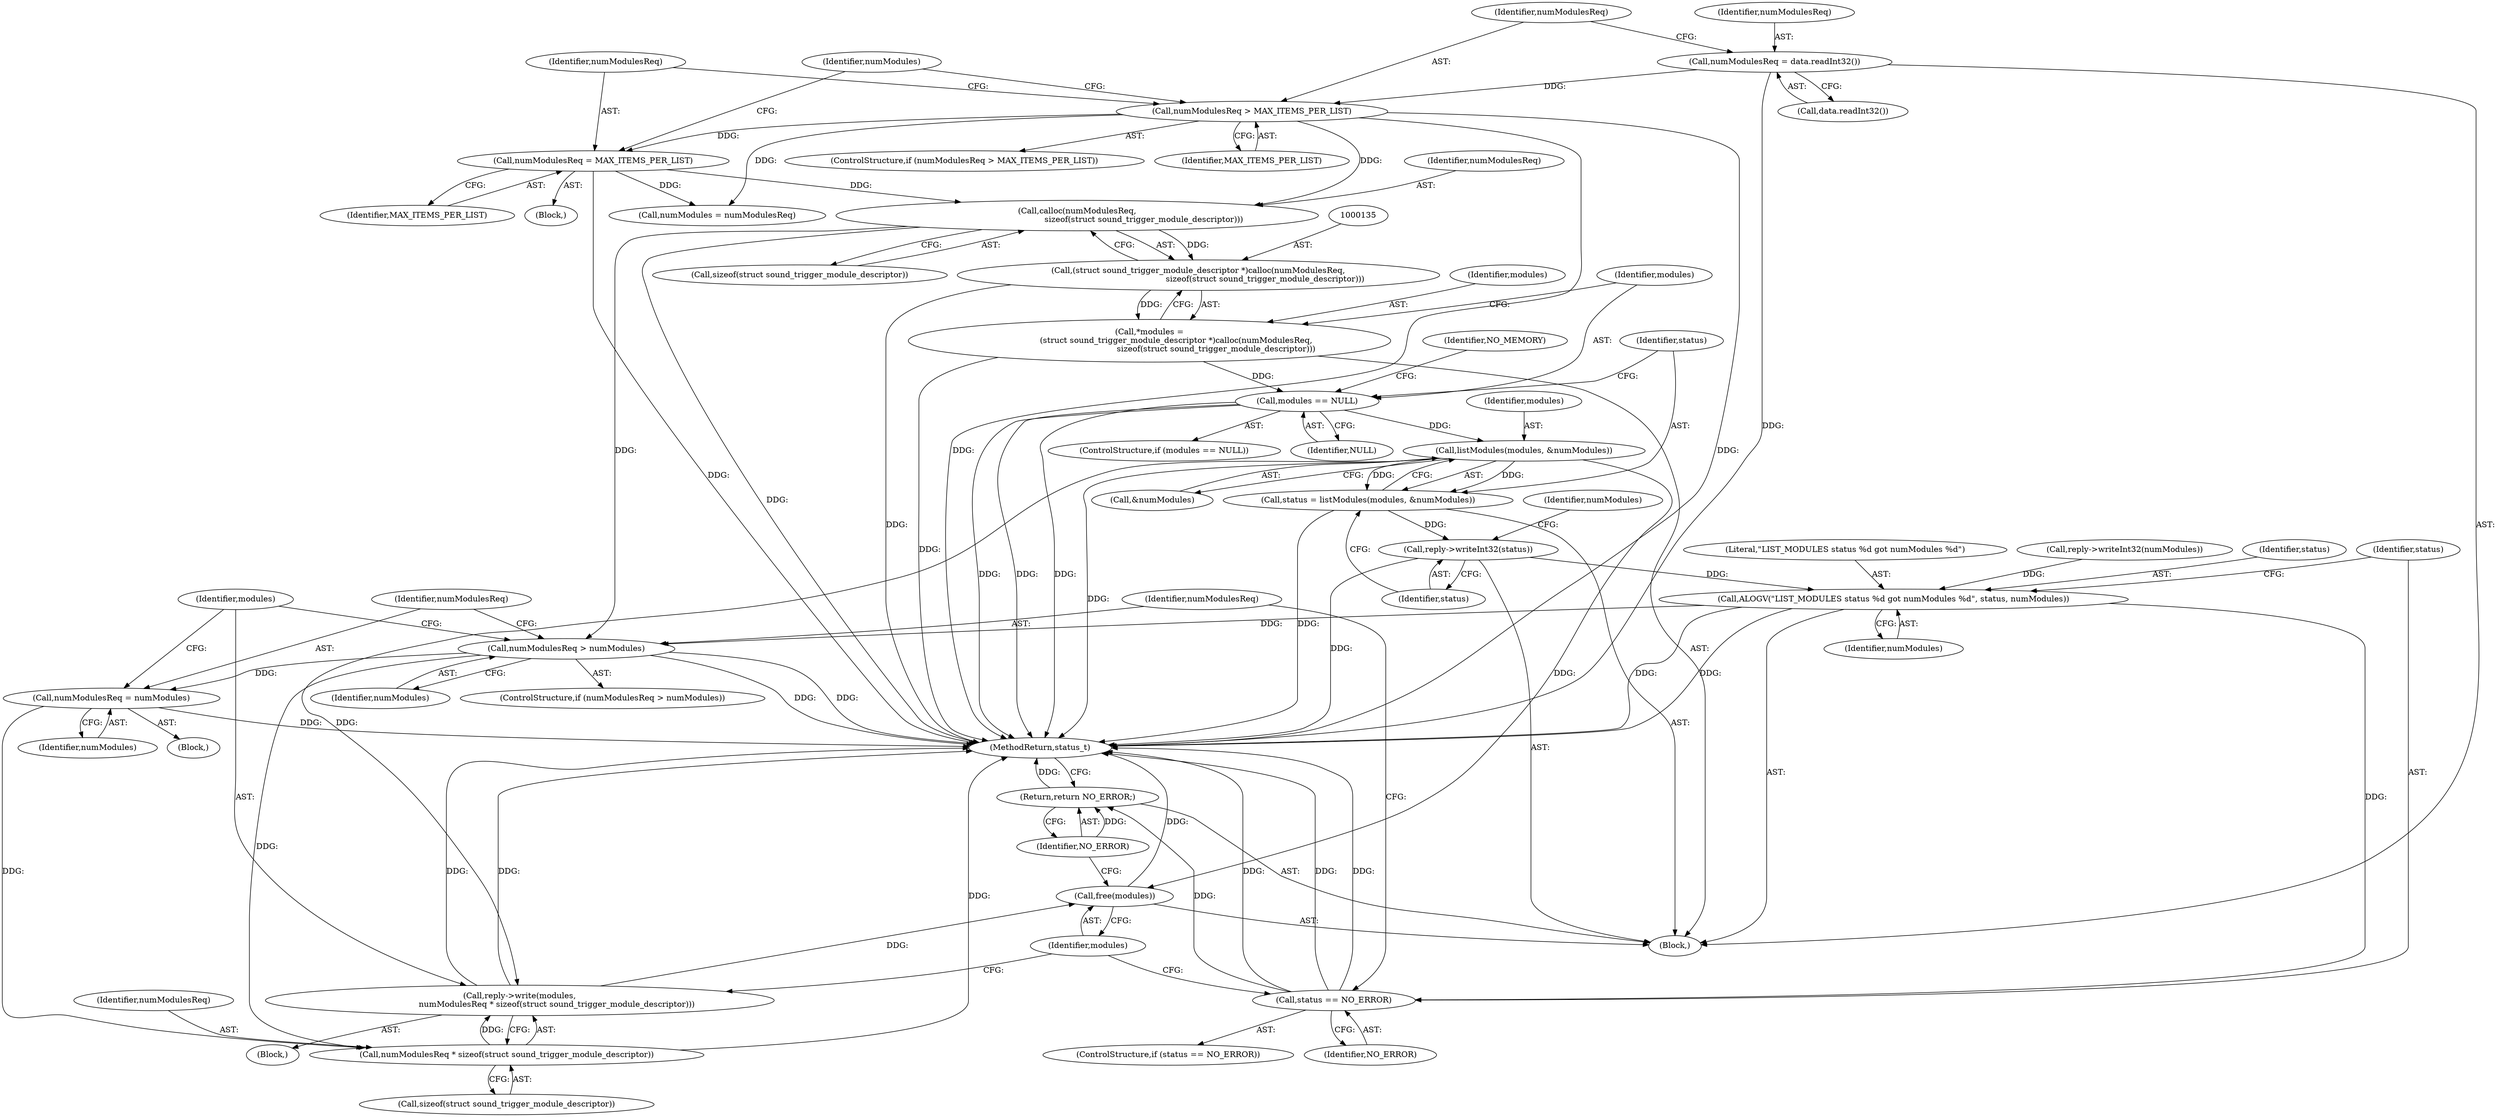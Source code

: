 digraph "0_Android_b9096dc@API" {
"1000136" [label="(Call,calloc(numModulesReq,\n                                                    sizeof(struct sound_trigger_module_descriptor)))"];
"1000124" [label="(Call,numModulesReq = MAX_ITEMS_PER_LIST)"];
"1000120" [label="(Call,numModulesReq > MAX_ITEMS_PER_LIST)"];
"1000116" [label="(Call,numModulesReq = data.readInt32())"];
"1000134" [label="(Call,(struct sound_trigger_module_descriptor *)calloc(numModulesReq,\n                                                    sizeof(struct sound_trigger_module_descriptor)))"];
"1000132" [label="(Call,*modules =\n                     (struct sound_trigger_module_descriptor *)calloc(numModulesReq,\n                                                    sizeof(struct sound_trigger_module_descriptor)))"];
"1000141" [label="(Call,modules == NULL)"];
"1000154" [label="(Call,listModules(modules, &numModules))"];
"1000152" [label="(Call,status = listModules(modules, &numModules))"];
"1000158" [label="(Call,reply->writeInt32(status))"];
"1000162" [label="(Call,ALOGV(\"LIST_MODULES status %d got numModules %d\", status, numModules))"];
"1000167" [label="(Call,status == NO_ERROR)"];
"1000187" [label="(Return,return NO_ERROR;)"];
"1000172" [label="(Call,numModulesReq > numModules)"];
"1000176" [label="(Call,numModulesReq = numModules)"];
"1000181" [label="(Call,numModulesReq * sizeof(struct sound_trigger_module_descriptor))"];
"1000179" [label="(Call,reply->write(modules,\n                             numModulesReq * sizeof(struct sound_trigger_module_descriptor)))"];
"1000185" [label="(Call,free(modules))"];
"1000128" [label="(Call,numModules = numModulesReq)"];
"1000146" [label="(Identifier,NO_MEMORY)"];
"1000175" [label="(Block,)"];
"1000178" [label="(Identifier,numModules)"];
"1000154" [label="(Call,listModules(modules, &numModules))"];
"1000181" [label="(Call,numModulesReq * sizeof(struct sound_trigger_module_descriptor))"];
"1000177" [label="(Identifier,numModulesReq)"];
"1000126" [label="(Identifier,MAX_ITEMS_PER_LIST)"];
"1000136" [label="(Call,calloc(numModulesReq,\n                                                    sizeof(struct sound_trigger_module_descriptor)))"];
"1000186" [label="(Identifier,modules)"];
"1000116" [label="(Call,numModulesReq = data.readInt32())"];
"1000138" [label="(Call,sizeof(struct sound_trigger_module_descriptor))"];
"1000110" [label="(Block,)"];
"1000171" [label="(ControlStructure,if (numModulesReq > numModules))"];
"1000118" [label="(Call,data.readInt32())"];
"1000155" [label="(Identifier,modules)"];
"1000156" [label="(Call,&numModules)"];
"1000137" [label="(Identifier,numModulesReq)"];
"1000121" [label="(Identifier,numModulesReq)"];
"1000187" [label="(Return,return NO_ERROR;)"];
"1000173" [label="(Identifier,numModulesReq)"];
"1000119" [label="(ControlStructure,if (numModulesReq > MAX_ITEMS_PER_LIST))"];
"1000172" [label="(Call,numModulesReq > numModules)"];
"1000123" [label="(Block,)"];
"1000122" [label="(Identifier,MAX_ITEMS_PER_LIST)"];
"1000141" [label="(Call,modules == NULL)"];
"1000163" [label="(Literal,\"LIST_MODULES status %d got numModules %d\")"];
"1000182" [label="(Identifier,numModulesReq)"];
"1000120" [label="(Call,numModulesReq > MAX_ITEMS_PER_LIST)"];
"1000162" [label="(Call,ALOGV(\"LIST_MODULES status %d got numModules %d\", status, numModules))"];
"1000257" [label="(MethodReturn,status_t)"];
"1000160" [label="(Call,reply->writeInt32(numModules))"];
"1000166" [label="(ControlStructure,if (status == NO_ERROR))"];
"1000117" [label="(Identifier,numModulesReq)"];
"1000129" [label="(Identifier,numModules)"];
"1000176" [label="(Call,numModulesReq = numModules)"];
"1000152" [label="(Call,status = listModules(modules, &numModules))"];
"1000174" [label="(Identifier,numModules)"];
"1000153" [label="(Identifier,status)"];
"1000167" [label="(Call,status == NO_ERROR)"];
"1000164" [label="(Identifier,status)"];
"1000170" [label="(Block,)"];
"1000142" [label="(Identifier,modules)"];
"1000158" [label="(Call,reply->writeInt32(status))"];
"1000143" [label="(Identifier,NULL)"];
"1000168" [label="(Identifier,status)"];
"1000132" [label="(Call,*modules =\n                     (struct sound_trigger_module_descriptor *)calloc(numModulesReq,\n                                                    sizeof(struct sound_trigger_module_descriptor)))"];
"1000188" [label="(Identifier,NO_ERROR)"];
"1000140" [label="(ControlStructure,if (modules == NULL))"];
"1000180" [label="(Identifier,modules)"];
"1000124" [label="(Call,numModulesReq = MAX_ITEMS_PER_LIST)"];
"1000125" [label="(Identifier,numModulesReq)"];
"1000179" [label="(Call,reply->write(modules,\n                             numModulesReq * sizeof(struct sound_trigger_module_descriptor)))"];
"1000159" [label="(Identifier,status)"];
"1000133" [label="(Identifier,modules)"];
"1000185" [label="(Call,free(modules))"];
"1000165" [label="(Identifier,numModules)"];
"1000169" [label="(Identifier,NO_ERROR)"];
"1000134" [label="(Call,(struct sound_trigger_module_descriptor *)calloc(numModulesReq,\n                                                    sizeof(struct sound_trigger_module_descriptor)))"];
"1000183" [label="(Call,sizeof(struct sound_trigger_module_descriptor))"];
"1000161" [label="(Identifier,numModules)"];
"1000136" -> "1000134"  [label="AST: "];
"1000136" -> "1000138"  [label="CFG: "];
"1000137" -> "1000136"  [label="AST: "];
"1000138" -> "1000136"  [label="AST: "];
"1000134" -> "1000136"  [label="CFG: "];
"1000136" -> "1000257"  [label="DDG: "];
"1000136" -> "1000134"  [label="DDG: "];
"1000124" -> "1000136"  [label="DDG: "];
"1000120" -> "1000136"  [label="DDG: "];
"1000136" -> "1000172"  [label="DDG: "];
"1000124" -> "1000123"  [label="AST: "];
"1000124" -> "1000126"  [label="CFG: "];
"1000125" -> "1000124"  [label="AST: "];
"1000126" -> "1000124"  [label="AST: "];
"1000129" -> "1000124"  [label="CFG: "];
"1000124" -> "1000257"  [label="DDG: "];
"1000120" -> "1000124"  [label="DDG: "];
"1000124" -> "1000128"  [label="DDG: "];
"1000120" -> "1000119"  [label="AST: "];
"1000120" -> "1000122"  [label="CFG: "];
"1000121" -> "1000120"  [label="AST: "];
"1000122" -> "1000120"  [label="AST: "];
"1000125" -> "1000120"  [label="CFG: "];
"1000129" -> "1000120"  [label="CFG: "];
"1000120" -> "1000257"  [label="DDG: "];
"1000120" -> "1000257"  [label="DDG: "];
"1000116" -> "1000120"  [label="DDG: "];
"1000120" -> "1000128"  [label="DDG: "];
"1000116" -> "1000110"  [label="AST: "];
"1000116" -> "1000118"  [label="CFG: "];
"1000117" -> "1000116"  [label="AST: "];
"1000118" -> "1000116"  [label="AST: "];
"1000121" -> "1000116"  [label="CFG: "];
"1000116" -> "1000257"  [label="DDG: "];
"1000134" -> "1000132"  [label="AST: "];
"1000135" -> "1000134"  [label="AST: "];
"1000132" -> "1000134"  [label="CFG: "];
"1000134" -> "1000257"  [label="DDG: "];
"1000134" -> "1000132"  [label="DDG: "];
"1000132" -> "1000110"  [label="AST: "];
"1000133" -> "1000132"  [label="AST: "];
"1000142" -> "1000132"  [label="CFG: "];
"1000132" -> "1000257"  [label="DDG: "];
"1000132" -> "1000141"  [label="DDG: "];
"1000141" -> "1000140"  [label="AST: "];
"1000141" -> "1000143"  [label="CFG: "];
"1000142" -> "1000141"  [label="AST: "];
"1000143" -> "1000141"  [label="AST: "];
"1000146" -> "1000141"  [label="CFG: "];
"1000153" -> "1000141"  [label="CFG: "];
"1000141" -> "1000257"  [label="DDG: "];
"1000141" -> "1000257"  [label="DDG: "];
"1000141" -> "1000257"  [label="DDG: "];
"1000141" -> "1000154"  [label="DDG: "];
"1000154" -> "1000152"  [label="AST: "];
"1000154" -> "1000156"  [label="CFG: "];
"1000155" -> "1000154"  [label="AST: "];
"1000156" -> "1000154"  [label="AST: "];
"1000152" -> "1000154"  [label="CFG: "];
"1000154" -> "1000257"  [label="DDG: "];
"1000154" -> "1000152"  [label="DDG: "];
"1000154" -> "1000152"  [label="DDG: "];
"1000154" -> "1000179"  [label="DDG: "];
"1000154" -> "1000185"  [label="DDG: "];
"1000152" -> "1000110"  [label="AST: "];
"1000153" -> "1000152"  [label="AST: "];
"1000159" -> "1000152"  [label="CFG: "];
"1000152" -> "1000257"  [label="DDG: "];
"1000152" -> "1000158"  [label="DDG: "];
"1000158" -> "1000110"  [label="AST: "];
"1000158" -> "1000159"  [label="CFG: "];
"1000159" -> "1000158"  [label="AST: "];
"1000161" -> "1000158"  [label="CFG: "];
"1000158" -> "1000257"  [label="DDG: "];
"1000158" -> "1000162"  [label="DDG: "];
"1000162" -> "1000110"  [label="AST: "];
"1000162" -> "1000165"  [label="CFG: "];
"1000163" -> "1000162"  [label="AST: "];
"1000164" -> "1000162"  [label="AST: "];
"1000165" -> "1000162"  [label="AST: "];
"1000168" -> "1000162"  [label="CFG: "];
"1000162" -> "1000257"  [label="DDG: "];
"1000162" -> "1000257"  [label="DDG: "];
"1000160" -> "1000162"  [label="DDG: "];
"1000162" -> "1000167"  [label="DDG: "];
"1000162" -> "1000172"  [label="DDG: "];
"1000167" -> "1000166"  [label="AST: "];
"1000167" -> "1000169"  [label="CFG: "];
"1000168" -> "1000167"  [label="AST: "];
"1000169" -> "1000167"  [label="AST: "];
"1000173" -> "1000167"  [label="CFG: "];
"1000186" -> "1000167"  [label="CFG: "];
"1000167" -> "1000257"  [label="DDG: "];
"1000167" -> "1000257"  [label="DDG: "];
"1000167" -> "1000257"  [label="DDG: "];
"1000167" -> "1000187"  [label="DDG: "];
"1000187" -> "1000110"  [label="AST: "];
"1000187" -> "1000188"  [label="CFG: "];
"1000188" -> "1000187"  [label="AST: "];
"1000257" -> "1000187"  [label="CFG: "];
"1000187" -> "1000257"  [label="DDG: "];
"1000188" -> "1000187"  [label="DDG: "];
"1000172" -> "1000171"  [label="AST: "];
"1000172" -> "1000174"  [label="CFG: "];
"1000173" -> "1000172"  [label="AST: "];
"1000174" -> "1000172"  [label="AST: "];
"1000177" -> "1000172"  [label="CFG: "];
"1000180" -> "1000172"  [label="CFG: "];
"1000172" -> "1000257"  [label="DDG: "];
"1000172" -> "1000257"  [label="DDG: "];
"1000172" -> "1000176"  [label="DDG: "];
"1000172" -> "1000181"  [label="DDG: "];
"1000176" -> "1000175"  [label="AST: "];
"1000176" -> "1000178"  [label="CFG: "];
"1000177" -> "1000176"  [label="AST: "];
"1000178" -> "1000176"  [label="AST: "];
"1000180" -> "1000176"  [label="CFG: "];
"1000176" -> "1000257"  [label="DDG: "];
"1000176" -> "1000181"  [label="DDG: "];
"1000181" -> "1000179"  [label="AST: "];
"1000181" -> "1000183"  [label="CFG: "];
"1000182" -> "1000181"  [label="AST: "];
"1000183" -> "1000181"  [label="AST: "];
"1000179" -> "1000181"  [label="CFG: "];
"1000181" -> "1000257"  [label="DDG: "];
"1000181" -> "1000179"  [label="DDG: "];
"1000179" -> "1000170"  [label="AST: "];
"1000180" -> "1000179"  [label="AST: "];
"1000186" -> "1000179"  [label="CFG: "];
"1000179" -> "1000257"  [label="DDG: "];
"1000179" -> "1000257"  [label="DDG: "];
"1000179" -> "1000185"  [label="DDG: "];
"1000185" -> "1000110"  [label="AST: "];
"1000185" -> "1000186"  [label="CFG: "];
"1000186" -> "1000185"  [label="AST: "];
"1000188" -> "1000185"  [label="CFG: "];
"1000185" -> "1000257"  [label="DDG: "];
}
